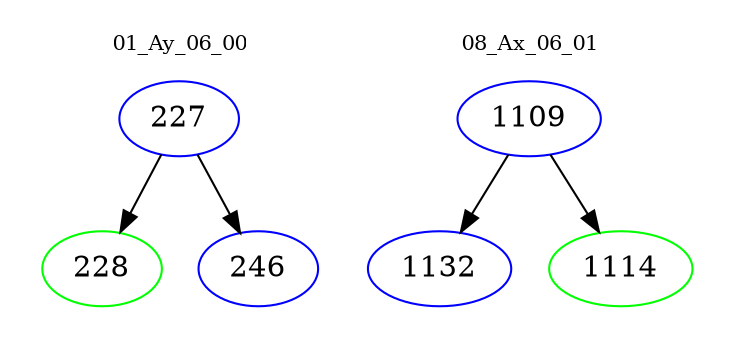 digraph{
subgraph cluster_0 {
color = white
label = "01_Ay_06_00";
fontsize=10;
T0_227 [label="227", color="blue"]
T0_227 -> T0_228 [color="black"]
T0_228 [label="228", color="green"]
T0_227 -> T0_246 [color="black"]
T0_246 [label="246", color="blue"]
}
subgraph cluster_1 {
color = white
label = "08_Ax_06_01";
fontsize=10;
T1_1109 [label="1109", color="blue"]
T1_1109 -> T1_1132 [color="black"]
T1_1132 [label="1132", color="blue"]
T1_1109 -> T1_1114 [color="black"]
T1_1114 [label="1114", color="green"]
}
}
